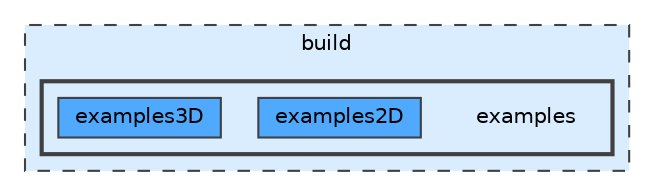 digraph "build/examples"
{
 // LATEX_PDF_SIZE
  bgcolor="transparent";
  edge [fontname=Helvetica,fontsize=10,labelfontname=Helvetica,labelfontsize=10];
  node [fontname=Helvetica,fontsize=10,shape=box,height=0.2,width=0.4];
  compound=true
  subgraph clusterdir_4fef79e7177ba769987a8da36c892c5f {
    graph [ bgcolor="#daedff", pencolor="grey25", label="build", fontname=Helvetica,fontsize=10 style="filled,dashed", URL="dir_4fef79e7177ba769987a8da36c892c5f.html",tooltip=""]
  subgraph clusterdir_7d0b9e2f0546c3d910b5684554a584b4 {
    graph [ bgcolor="#daedff", pencolor="grey25", label="", fontname=Helvetica,fontsize=10 style="filled,bold", URL="dir_7d0b9e2f0546c3d910b5684554a584b4.html",tooltip=""]
    dir_7d0b9e2f0546c3d910b5684554a584b4 [shape=plaintext, label="examples"];
  dir_80cddbc369787b66203f29a6df7ac239 [label="examples2D", fillcolor="#4ea9ff", color="grey25", style="filled", URL="dir_80cddbc369787b66203f29a6df7ac239.html",tooltip=""];
  dir_3dcfb9be80fdf017964372e1678576da [label="examples3D", fillcolor="#4ea9ff", color="grey25", style="filled", URL="dir_3dcfb9be80fdf017964372e1678576da.html",tooltip=""];
  }
  }
}
